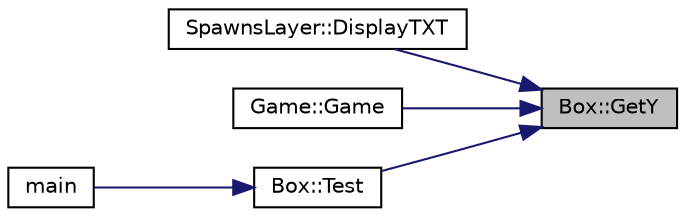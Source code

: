 digraph "Box::GetY"
{
 // LATEX_PDF_SIZE
  bgcolor="transparent";
  edge [fontname="Helvetica",fontsize="10",labelfontname="Helvetica",labelfontsize="10"];
  node [fontname="Helvetica",fontsize="10",shape=record];
  rankdir="RL";
  Node1 [label="Box::GetY",height=0.2,width=0.4,color="black", fillcolor="grey75", style="filled", fontcolor="black",tooltip="Retourne y."];
  Node1 -> Node2 [dir="back",color="midnightblue",fontsize="10",style="solid",fontname="Helvetica"];
  Node2 [label="SpawnsLayer::DisplayTXT",height=0.2,width=0.4,color="black",URL="$classSpawnsLayer.html#a01bc8a162fdd988b0dc9978ba06200cf",tooltip="Fonction d'affichage de l'objet en mode texte."];
  Node1 -> Node3 [dir="back",color="midnightblue",fontsize="10",style="solid",fontname="Helvetica"];
  Node3 [label="Game::Game",height=0.2,width=0.4,color="black",URL="$classGame.html#ad59df6562a58a614fda24622d3715b65",tooltip=" "];
  Node1 -> Node4 [dir="back",color="midnightblue",fontsize="10",style="solid",fontname="Helvetica"];
  Node4 [label="Box::Test",height=0.2,width=0.4,color="black",URL="$classBox.html#ab30d8d08bfff9e0505d1baa518b01fba",tooltip="Fonction test de la classe Box."];
  Node4 -> Node5 [dir="back",color="midnightblue",fontsize="10",style="solid",fontname="Helvetica"];
  Node5 [label="main",height=0.2,width=0.4,color="black",URL="$main_8cpp.html#a0ddf1224851353fc92bfbff6f499fa97",tooltip=" "];
}
